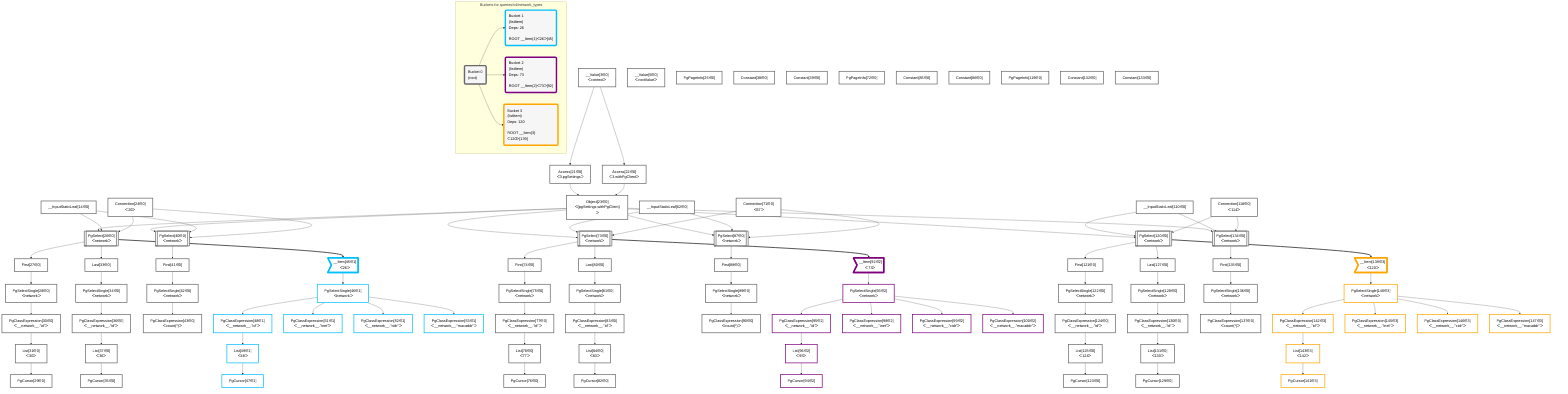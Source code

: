 graph TD
    classDef path fill:#eee,stroke:#000,color:#000
    classDef plan fill:#fff,stroke-width:3px,color:#000
    classDef itemplan fill:#fff,stroke-width:6px,color:#000
    classDef sideeffectplan fill:#f00,stroke-width:6px,color:#000
    classDef bucket fill:#f6f6f6,color:#000,stroke-width:6px,text-align:left


    %% define steps
    __Value3["__Value[3∈0]<br />ᐸcontextᐳ"]:::plan
    __Value5["__Value[5∈0]<br />ᐸrootValueᐳ"]:::plan
    __InputStaticLeaf14["__InputStaticLeaf[14∈0]"]:::plan
    Access21["Access[21∈0]<br />ᐸ3.pgSettingsᐳ"]:::plan
    Access22["Access[22∈0]<br />ᐸ3.withPgClientᐳ"]:::plan
    Object23["Object[23∈0]<br />ᐸ{pgSettings,withPgClient}ᐳ"]:::plan
    Connection24["Connection[24∈0]<br />ᐸ20ᐳ"]:::plan
    PgPageInfo25["PgPageInfo[25∈0]"]:::plan
    PgSelect26[["PgSelect[26∈0]<br />ᐸnetworkᐳ"]]:::plan
    First27["First[27∈0]"]:::plan
    PgSelectSingle28["PgSelectSingle[28∈0]<br />ᐸnetworkᐳ"]:::plan
    PgClassExpression30["PgClassExpression[30∈0]<br />ᐸ__network__.”id”ᐳ"]:::plan
    List31["List[31∈0]<br />ᐸ30ᐳ"]:::plan
    PgCursor29["PgCursor[29∈0]"]:::plan
    Last33["Last[33∈0]"]:::plan
    PgSelectSingle34["PgSelectSingle[34∈0]<br />ᐸnetworkᐳ"]:::plan
    PgClassExpression36["PgClassExpression[36∈0]<br />ᐸ__network__.”id”ᐳ"]:::plan
    List37["List[37∈0]<br />ᐸ36ᐳ"]:::plan
    PgCursor35["PgCursor[35∈0]"]:::plan
    Constant38["Constant[38∈0]"]:::plan
    Constant39["Constant[39∈0]"]:::plan
    PgSelect40[["PgSelect[40∈0]<br />ᐸnetworkᐳ"]]:::plan
    First41["First[41∈0]"]:::plan
    PgSelectSingle42["PgSelectSingle[42∈0]<br />ᐸnetworkᐳ"]:::plan
    PgClassExpression43["PgClassExpression[43∈0]<br />ᐸcount(*)ᐳ"]:::plan
    __Item45>"__Item[45∈1]<br />ᐸ26ᐳ"]:::itemplan
    PgSelectSingle46["PgSelectSingle[46∈1]<br />ᐸnetworkᐳ"]:::plan
    PgClassExpression48["PgClassExpression[48∈1]<br />ᐸ__network__.”id”ᐳ"]:::plan
    List49["List[49∈1]<br />ᐸ48ᐳ"]:::plan
    PgCursor47["PgCursor[47∈1]"]:::plan
    PgClassExpression51["PgClassExpression[51∈1]<br />ᐸ__network__.”inet”ᐳ"]:::plan
    PgClassExpression52["PgClassExpression[52∈1]<br />ᐸ__network__.”cidr”ᐳ"]:::plan
    PgClassExpression53["PgClassExpression[53∈1]<br />ᐸ__network__.”macaddr”ᐳ"]:::plan
    __InputStaticLeaf62["__InputStaticLeaf[62∈0]"]:::plan
    Connection71["Connection[71∈0]<br />ᐸ67ᐳ"]:::plan
    PgPageInfo72["PgPageInfo[72∈0]"]:::plan
    PgSelect73[["PgSelect[73∈0]<br />ᐸnetworkᐳ"]]:::plan
    First74["First[74∈0]"]:::plan
    PgSelectSingle75["PgSelectSingle[75∈0]<br />ᐸnetworkᐳ"]:::plan
    PgClassExpression77["PgClassExpression[77∈0]<br />ᐸ__network__.”id”ᐳ"]:::plan
    List78["List[78∈0]<br />ᐸ77ᐳ"]:::plan
    PgCursor76["PgCursor[76∈0]"]:::plan
    Last80["Last[80∈0]"]:::plan
    PgSelectSingle81["PgSelectSingle[81∈0]<br />ᐸnetworkᐳ"]:::plan
    PgClassExpression83["PgClassExpression[83∈0]<br />ᐸ__network__.”id”ᐳ"]:::plan
    List84["List[84∈0]<br />ᐸ83ᐳ"]:::plan
    PgCursor82["PgCursor[82∈0]"]:::plan
    Constant85["Constant[85∈0]"]:::plan
    Constant86["Constant[86∈0]"]:::plan
    PgSelect87[["PgSelect[87∈0]<br />ᐸnetworkᐳ"]]:::plan
    First88["First[88∈0]"]:::plan
    PgSelectSingle89["PgSelectSingle[89∈0]<br />ᐸnetworkᐳ"]:::plan
    PgClassExpression90["PgClassExpression[90∈0]<br />ᐸcount(*)ᐳ"]:::plan
    __Item92>"__Item[92∈2]<br />ᐸ73ᐳ"]:::itemplan
    PgSelectSingle93["PgSelectSingle[93∈2]<br />ᐸnetworkᐳ"]:::plan
    PgClassExpression95["PgClassExpression[95∈2]<br />ᐸ__network__.”id”ᐳ"]:::plan
    List96["List[96∈2]<br />ᐸ95ᐳ"]:::plan
    PgCursor94["PgCursor[94∈2]"]:::plan
    PgClassExpression98["PgClassExpression[98∈2]<br />ᐸ__network__.”inet”ᐳ"]:::plan
    PgClassExpression99["PgClassExpression[99∈2]<br />ᐸ__network__.”cidr”ᐳ"]:::plan
    PgClassExpression100["PgClassExpression[100∈2]<br />ᐸ__network__.”macaddr”ᐳ"]:::plan
    __InputStaticLeaf110["__InputStaticLeaf[110∈0]"]:::plan
    Connection118["Connection[118∈0]<br />ᐸ114ᐳ"]:::plan
    PgPageInfo119["PgPageInfo[119∈0]"]:::plan
    PgSelect120[["PgSelect[120∈0]<br />ᐸnetworkᐳ"]]:::plan
    First121["First[121∈0]"]:::plan
    PgSelectSingle122["PgSelectSingle[122∈0]<br />ᐸnetworkᐳ"]:::plan
    PgClassExpression124["PgClassExpression[124∈0]<br />ᐸ__network__.”id”ᐳ"]:::plan
    List125["List[125∈0]<br />ᐸ124ᐳ"]:::plan
    PgCursor123["PgCursor[123∈0]"]:::plan
    Last127["Last[127∈0]"]:::plan
    PgSelectSingle128["PgSelectSingle[128∈0]<br />ᐸnetworkᐳ"]:::plan
    PgClassExpression130["PgClassExpression[130∈0]<br />ᐸ__network__.”id”ᐳ"]:::plan
    List131["List[131∈0]<br />ᐸ130ᐳ"]:::plan
    PgCursor129["PgCursor[129∈0]"]:::plan
    Constant132["Constant[132∈0]"]:::plan
    Constant133["Constant[133∈0]"]:::plan
    PgSelect134[["PgSelect[134∈0]<br />ᐸnetworkᐳ"]]:::plan
    First135["First[135∈0]"]:::plan
    PgSelectSingle136["PgSelectSingle[136∈0]<br />ᐸnetworkᐳ"]:::plan
    PgClassExpression137["PgClassExpression[137∈0]<br />ᐸcount(*)ᐳ"]:::plan
    __Item139>"__Item[139∈3]<br />ᐸ120ᐳ"]:::itemplan
    PgSelectSingle140["PgSelectSingle[140∈3]<br />ᐸnetworkᐳ"]:::plan
    PgClassExpression142["PgClassExpression[142∈3]<br />ᐸ__network__.”id”ᐳ"]:::plan
    List143["List[143∈3]<br />ᐸ142ᐳ"]:::plan
    PgCursor141["PgCursor[141∈3]"]:::plan
    PgClassExpression145["PgClassExpression[145∈3]<br />ᐸ__network__.”inet”ᐳ"]:::plan
    PgClassExpression146["PgClassExpression[146∈3]<br />ᐸ__network__.”cidr”ᐳ"]:::plan
    PgClassExpression147["PgClassExpression[147∈3]<br />ᐸ__network__.”macaddr”ᐳ"]:::plan

    %% plan dependencies
    __Value3 --> Access21
    __Value3 --> Access22
    Access21 & Access22 --> Object23
    Object23 & __InputStaticLeaf14 & Connection24 --> PgSelect26
    PgSelect26 --> First27
    First27 --> PgSelectSingle28
    PgSelectSingle28 --> PgClassExpression30
    PgClassExpression30 --> List31
    List31 --> PgCursor29
    PgSelect26 --> Last33
    Last33 --> PgSelectSingle34
    PgSelectSingle34 --> PgClassExpression36
    PgClassExpression36 --> List37
    List37 --> PgCursor35
    Object23 & __InputStaticLeaf14 & Connection24 --> PgSelect40
    PgSelect40 --> First41
    First41 --> PgSelectSingle42
    PgSelectSingle42 --> PgClassExpression43
    PgSelect26 ==> __Item45
    __Item45 --> PgSelectSingle46
    PgSelectSingle46 --> PgClassExpression48
    PgClassExpression48 --> List49
    List49 --> PgCursor47
    PgSelectSingle46 --> PgClassExpression51
    PgSelectSingle46 --> PgClassExpression52
    PgSelectSingle46 --> PgClassExpression53
    Object23 & __InputStaticLeaf62 & Connection71 --> PgSelect73
    PgSelect73 --> First74
    First74 --> PgSelectSingle75
    PgSelectSingle75 --> PgClassExpression77
    PgClassExpression77 --> List78
    List78 --> PgCursor76
    PgSelect73 --> Last80
    Last80 --> PgSelectSingle81
    PgSelectSingle81 --> PgClassExpression83
    PgClassExpression83 --> List84
    List84 --> PgCursor82
    Object23 & __InputStaticLeaf62 & Connection71 --> PgSelect87
    PgSelect87 --> First88
    First88 --> PgSelectSingle89
    PgSelectSingle89 --> PgClassExpression90
    PgSelect73 ==> __Item92
    __Item92 --> PgSelectSingle93
    PgSelectSingle93 --> PgClassExpression95
    PgClassExpression95 --> List96
    List96 --> PgCursor94
    PgSelectSingle93 --> PgClassExpression98
    PgSelectSingle93 --> PgClassExpression99
    PgSelectSingle93 --> PgClassExpression100
    Object23 & __InputStaticLeaf110 & Connection118 --> PgSelect120
    PgSelect120 --> First121
    First121 --> PgSelectSingle122
    PgSelectSingle122 --> PgClassExpression124
    PgClassExpression124 --> List125
    List125 --> PgCursor123
    PgSelect120 --> Last127
    Last127 --> PgSelectSingle128
    PgSelectSingle128 --> PgClassExpression130
    PgClassExpression130 --> List131
    List131 --> PgCursor129
    Object23 & __InputStaticLeaf110 & Connection118 --> PgSelect134
    PgSelect134 --> First135
    First135 --> PgSelectSingle136
    PgSelectSingle136 --> PgClassExpression137
    PgSelect120 ==> __Item139
    __Item139 --> PgSelectSingle140
    PgSelectSingle140 --> PgClassExpression142
    PgClassExpression142 --> List143
    List143 --> PgCursor141
    PgSelectSingle140 --> PgClassExpression145
    PgSelectSingle140 --> PgClassExpression146
    PgSelectSingle140 --> PgClassExpression147

    %% plan-to-path relationships

    subgraph "Buckets for queries/v4/network_types"
    Bucket0("Bucket 0<br />(root)"):::bucket
    classDef bucket0 stroke:#696969
    class Bucket0,__Value3,__Value5,__InputStaticLeaf14,Access21,Access22,Object23,Connection24,PgPageInfo25,PgSelect26,First27,PgSelectSingle28,PgCursor29,PgClassExpression30,List31,Last33,PgSelectSingle34,PgCursor35,PgClassExpression36,List37,Constant38,Constant39,PgSelect40,First41,PgSelectSingle42,PgClassExpression43,__InputStaticLeaf62,Connection71,PgPageInfo72,PgSelect73,First74,PgSelectSingle75,PgCursor76,PgClassExpression77,List78,Last80,PgSelectSingle81,PgCursor82,PgClassExpression83,List84,Constant85,Constant86,PgSelect87,First88,PgSelectSingle89,PgClassExpression90,__InputStaticLeaf110,Connection118,PgPageInfo119,PgSelect120,First121,PgSelectSingle122,PgCursor123,PgClassExpression124,List125,Last127,PgSelectSingle128,PgCursor129,PgClassExpression130,List131,Constant132,Constant133,PgSelect134,First135,PgSelectSingle136,PgClassExpression137 bucket0
    Bucket1("Bucket 1<br />(listItem)<br />Deps: 26<br /><br />ROOT __Item{1}ᐸ26ᐳ[45]"):::bucket
    classDef bucket1 stroke:#00bfff
    class Bucket1,__Item45,PgSelectSingle46,PgCursor47,PgClassExpression48,List49,PgClassExpression51,PgClassExpression52,PgClassExpression53 bucket1
    Bucket2("Bucket 2<br />(listItem)<br />Deps: 73<br /><br />ROOT __Item{2}ᐸ73ᐳ[92]"):::bucket
    classDef bucket2 stroke:#7f007f
    class Bucket2,__Item92,PgSelectSingle93,PgCursor94,PgClassExpression95,List96,PgClassExpression98,PgClassExpression99,PgClassExpression100 bucket2
    Bucket3("Bucket 3<br />(listItem)<br />Deps: 120<br /><br />ROOT __Item{3}ᐸ120ᐳ[139]"):::bucket
    classDef bucket3 stroke:#ffa500
    class Bucket3,__Item139,PgSelectSingle140,PgCursor141,PgClassExpression142,List143,PgClassExpression145,PgClassExpression146,PgClassExpression147 bucket3
    Bucket0 --> Bucket1 & Bucket2 & Bucket3
    end